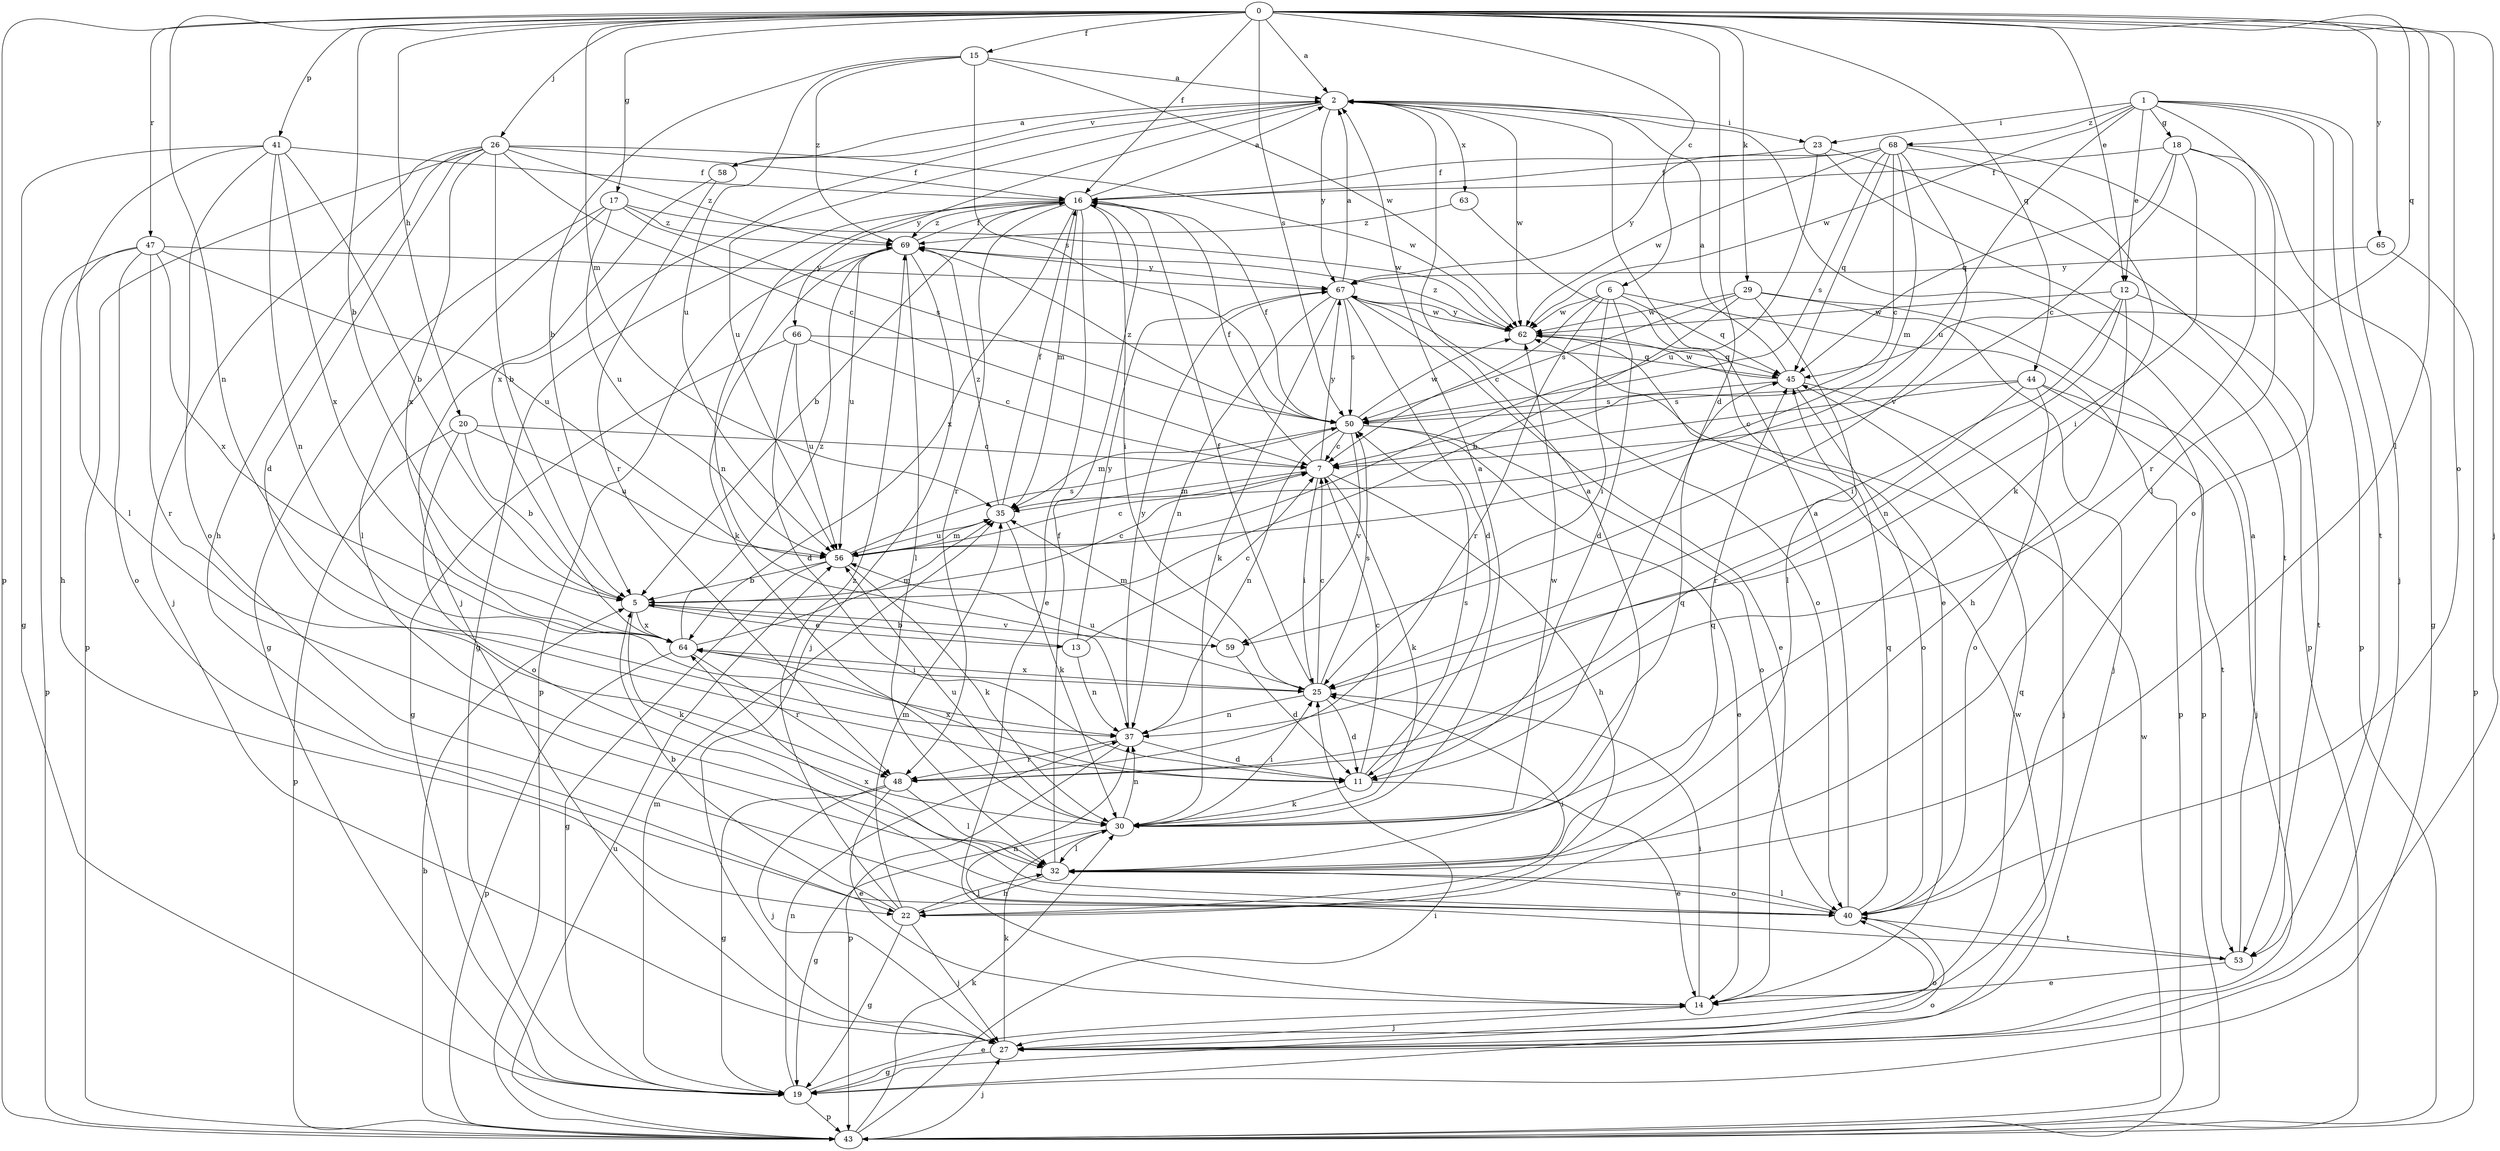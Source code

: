 strict digraph  {
0;
1;
2;
5;
6;
7;
11;
12;
13;
14;
15;
16;
17;
18;
19;
20;
22;
23;
25;
26;
27;
29;
30;
32;
35;
37;
40;
41;
43;
44;
45;
47;
48;
50;
53;
56;
58;
59;
62;
63;
64;
65;
66;
67;
68;
69;
0 -> 2  [label=a];
0 -> 5  [label=b];
0 -> 6  [label=c];
0 -> 11  [label=d];
0 -> 12  [label=e];
0 -> 15  [label=f];
0 -> 16  [label=f];
0 -> 17  [label=g];
0 -> 20  [label=h];
0 -> 26  [label=j];
0 -> 27  [label=j];
0 -> 29  [label=k];
0 -> 32  [label=l];
0 -> 35  [label=m];
0 -> 37  [label=n];
0 -> 40  [label=o];
0 -> 41  [label=p];
0 -> 43  [label=p];
0 -> 44  [label=q];
0 -> 45  [label=q];
0 -> 47  [label=r];
0 -> 50  [label=s];
0 -> 65  [label=y];
1 -> 12  [label=e];
1 -> 18  [label=g];
1 -> 23  [label=i];
1 -> 27  [label=j];
1 -> 32  [label=l];
1 -> 40  [label=o];
1 -> 53  [label=t];
1 -> 56  [label=u];
1 -> 62  [label=w];
1 -> 68  [label=z];
2 -> 23  [label=i];
2 -> 56  [label=u];
2 -> 58  [label=v];
2 -> 62  [label=w];
2 -> 63  [label=x];
2 -> 64  [label=x];
2 -> 66  [label=y];
2 -> 67  [label=y];
5 -> 7  [label=c];
5 -> 13  [label=e];
5 -> 30  [label=k];
5 -> 59  [label=v];
5 -> 64  [label=x];
6 -> 7  [label=c];
6 -> 11  [label=d];
6 -> 25  [label=i];
6 -> 43  [label=p];
6 -> 45  [label=q];
6 -> 48  [label=r];
6 -> 62  [label=w];
7 -> 16  [label=f];
7 -> 22  [label=h];
7 -> 25  [label=i];
7 -> 30  [label=k];
7 -> 35  [label=m];
7 -> 67  [label=y];
11 -> 7  [label=c];
11 -> 14  [label=e];
11 -> 30  [label=k];
11 -> 50  [label=s];
11 -> 64  [label=x];
12 -> 22  [label=h];
12 -> 25  [label=i];
12 -> 37  [label=n];
12 -> 53  [label=t];
12 -> 62  [label=w];
13 -> 5  [label=b];
13 -> 7  [label=c];
13 -> 37  [label=n];
13 -> 67  [label=y];
14 -> 25  [label=i];
14 -> 27  [label=j];
14 -> 45  [label=q];
15 -> 2  [label=a];
15 -> 5  [label=b];
15 -> 50  [label=s];
15 -> 56  [label=u];
15 -> 62  [label=w];
15 -> 69  [label=z];
16 -> 2  [label=a];
16 -> 5  [label=b];
16 -> 14  [label=e];
16 -> 19  [label=g];
16 -> 25  [label=i];
16 -> 35  [label=m];
16 -> 37  [label=n];
16 -> 48  [label=r];
16 -> 64  [label=x];
16 -> 69  [label=z];
17 -> 19  [label=g];
17 -> 32  [label=l];
17 -> 50  [label=s];
17 -> 56  [label=u];
17 -> 62  [label=w];
17 -> 69  [label=z];
18 -> 7  [label=c];
18 -> 16  [label=f];
18 -> 19  [label=g];
18 -> 25  [label=i];
18 -> 45  [label=q];
18 -> 48  [label=r];
19 -> 14  [label=e];
19 -> 35  [label=m];
19 -> 37  [label=n];
19 -> 40  [label=o];
19 -> 43  [label=p];
19 -> 62  [label=w];
20 -> 5  [label=b];
20 -> 7  [label=c];
20 -> 40  [label=o];
20 -> 43  [label=p];
20 -> 56  [label=u];
22 -> 5  [label=b];
22 -> 19  [label=g];
22 -> 25  [label=i];
22 -> 27  [label=j];
22 -> 32  [label=l];
22 -> 35  [label=m];
22 -> 69  [label=z];
23 -> 16  [label=f];
23 -> 43  [label=p];
23 -> 53  [label=t];
23 -> 56  [label=u];
25 -> 7  [label=c];
25 -> 11  [label=d];
25 -> 16  [label=f];
25 -> 37  [label=n];
25 -> 50  [label=s];
25 -> 56  [label=u];
25 -> 64  [label=x];
26 -> 5  [label=b];
26 -> 7  [label=c];
26 -> 11  [label=d];
26 -> 16  [label=f];
26 -> 22  [label=h];
26 -> 27  [label=j];
26 -> 43  [label=p];
26 -> 62  [label=w];
26 -> 64  [label=x];
26 -> 69  [label=z];
27 -> 19  [label=g];
27 -> 30  [label=k];
27 -> 40  [label=o];
29 -> 5  [label=b];
29 -> 27  [label=j];
29 -> 32  [label=l];
29 -> 43  [label=p];
29 -> 50  [label=s];
29 -> 62  [label=w];
30 -> 2  [label=a];
30 -> 19  [label=g];
30 -> 25  [label=i];
30 -> 32  [label=l];
30 -> 37  [label=n];
30 -> 45  [label=q];
30 -> 56  [label=u];
30 -> 62  [label=w];
32 -> 2  [label=a];
32 -> 16  [label=f];
32 -> 22  [label=h];
32 -> 40  [label=o];
32 -> 45  [label=q];
35 -> 16  [label=f];
35 -> 30  [label=k];
35 -> 56  [label=u];
35 -> 69  [label=z];
37 -> 11  [label=d];
37 -> 43  [label=p];
37 -> 48  [label=r];
37 -> 67  [label=y];
40 -> 2  [label=a];
40 -> 32  [label=l];
40 -> 45  [label=q];
40 -> 53  [label=t];
40 -> 64  [label=x];
41 -> 5  [label=b];
41 -> 16  [label=f];
41 -> 19  [label=g];
41 -> 32  [label=l];
41 -> 37  [label=n];
41 -> 40  [label=o];
41 -> 64  [label=x];
43 -> 5  [label=b];
43 -> 25  [label=i];
43 -> 27  [label=j];
43 -> 30  [label=k];
43 -> 56  [label=u];
43 -> 62  [label=w];
44 -> 7  [label=c];
44 -> 27  [label=j];
44 -> 40  [label=o];
44 -> 48  [label=r];
44 -> 50  [label=s];
44 -> 53  [label=t];
45 -> 2  [label=a];
45 -> 27  [label=j];
45 -> 40  [label=o];
45 -> 50  [label=s];
45 -> 62  [label=w];
47 -> 22  [label=h];
47 -> 40  [label=o];
47 -> 43  [label=p];
47 -> 48  [label=r];
47 -> 56  [label=u];
47 -> 64  [label=x];
47 -> 67  [label=y];
48 -> 14  [label=e];
48 -> 19  [label=g];
48 -> 27  [label=j];
48 -> 32  [label=l];
50 -> 7  [label=c];
50 -> 14  [label=e];
50 -> 16  [label=f];
50 -> 35  [label=m];
50 -> 37  [label=n];
50 -> 40  [label=o];
50 -> 59  [label=v];
50 -> 62  [label=w];
50 -> 69  [label=z];
53 -> 2  [label=a];
53 -> 14  [label=e];
53 -> 37  [label=n];
56 -> 5  [label=b];
56 -> 7  [label=c];
56 -> 19  [label=g];
56 -> 30  [label=k];
56 -> 35  [label=m];
56 -> 50  [label=s];
58 -> 2  [label=a];
58 -> 27  [label=j];
58 -> 48  [label=r];
59 -> 11  [label=d];
59 -> 35  [label=m];
62 -> 45  [label=q];
62 -> 67  [label=y];
62 -> 69  [label=z];
63 -> 14  [label=e];
63 -> 69  [label=z];
64 -> 25  [label=i];
64 -> 35  [label=m];
64 -> 43  [label=p];
64 -> 48  [label=r];
64 -> 69  [label=z];
65 -> 43  [label=p];
65 -> 67  [label=y];
66 -> 7  [label=c];
66 -> 11  [label=d];
66 -> 19  [label=g];
66 -> 45  [label=q];
66 -> 56  [label=u];
67 -> 2  [label=a];
67 -> 11  [label=d];
67 -> 14  [label=e];
67 -> 30  [label=k];
67 -> 37  [label=n];
67 -> 40  [label=o];
67 -> 50  [label=s];
67 -> 62  [label=w];
68 -> 7  [label=c];
68 -> 16  [label=f];
68 -> 30  [label=k];
68 -> 35  [label=m];
68 -> 43  [label=p];
68 -> 45  [label=q];
68 -> 50  [label=s];
68 -> 59  [label=v];
68 -> 62  [label=w];
68 -> 67  [label=y];
69 -> 16  [label=f];
69 -> 27  [label=j];
69 -> 30  [label=k];
69 -> 32  [label=l];
69 -> 43  [label=p];
69 -> 56  [label=u];
69 -> 67  [label=y];
}
